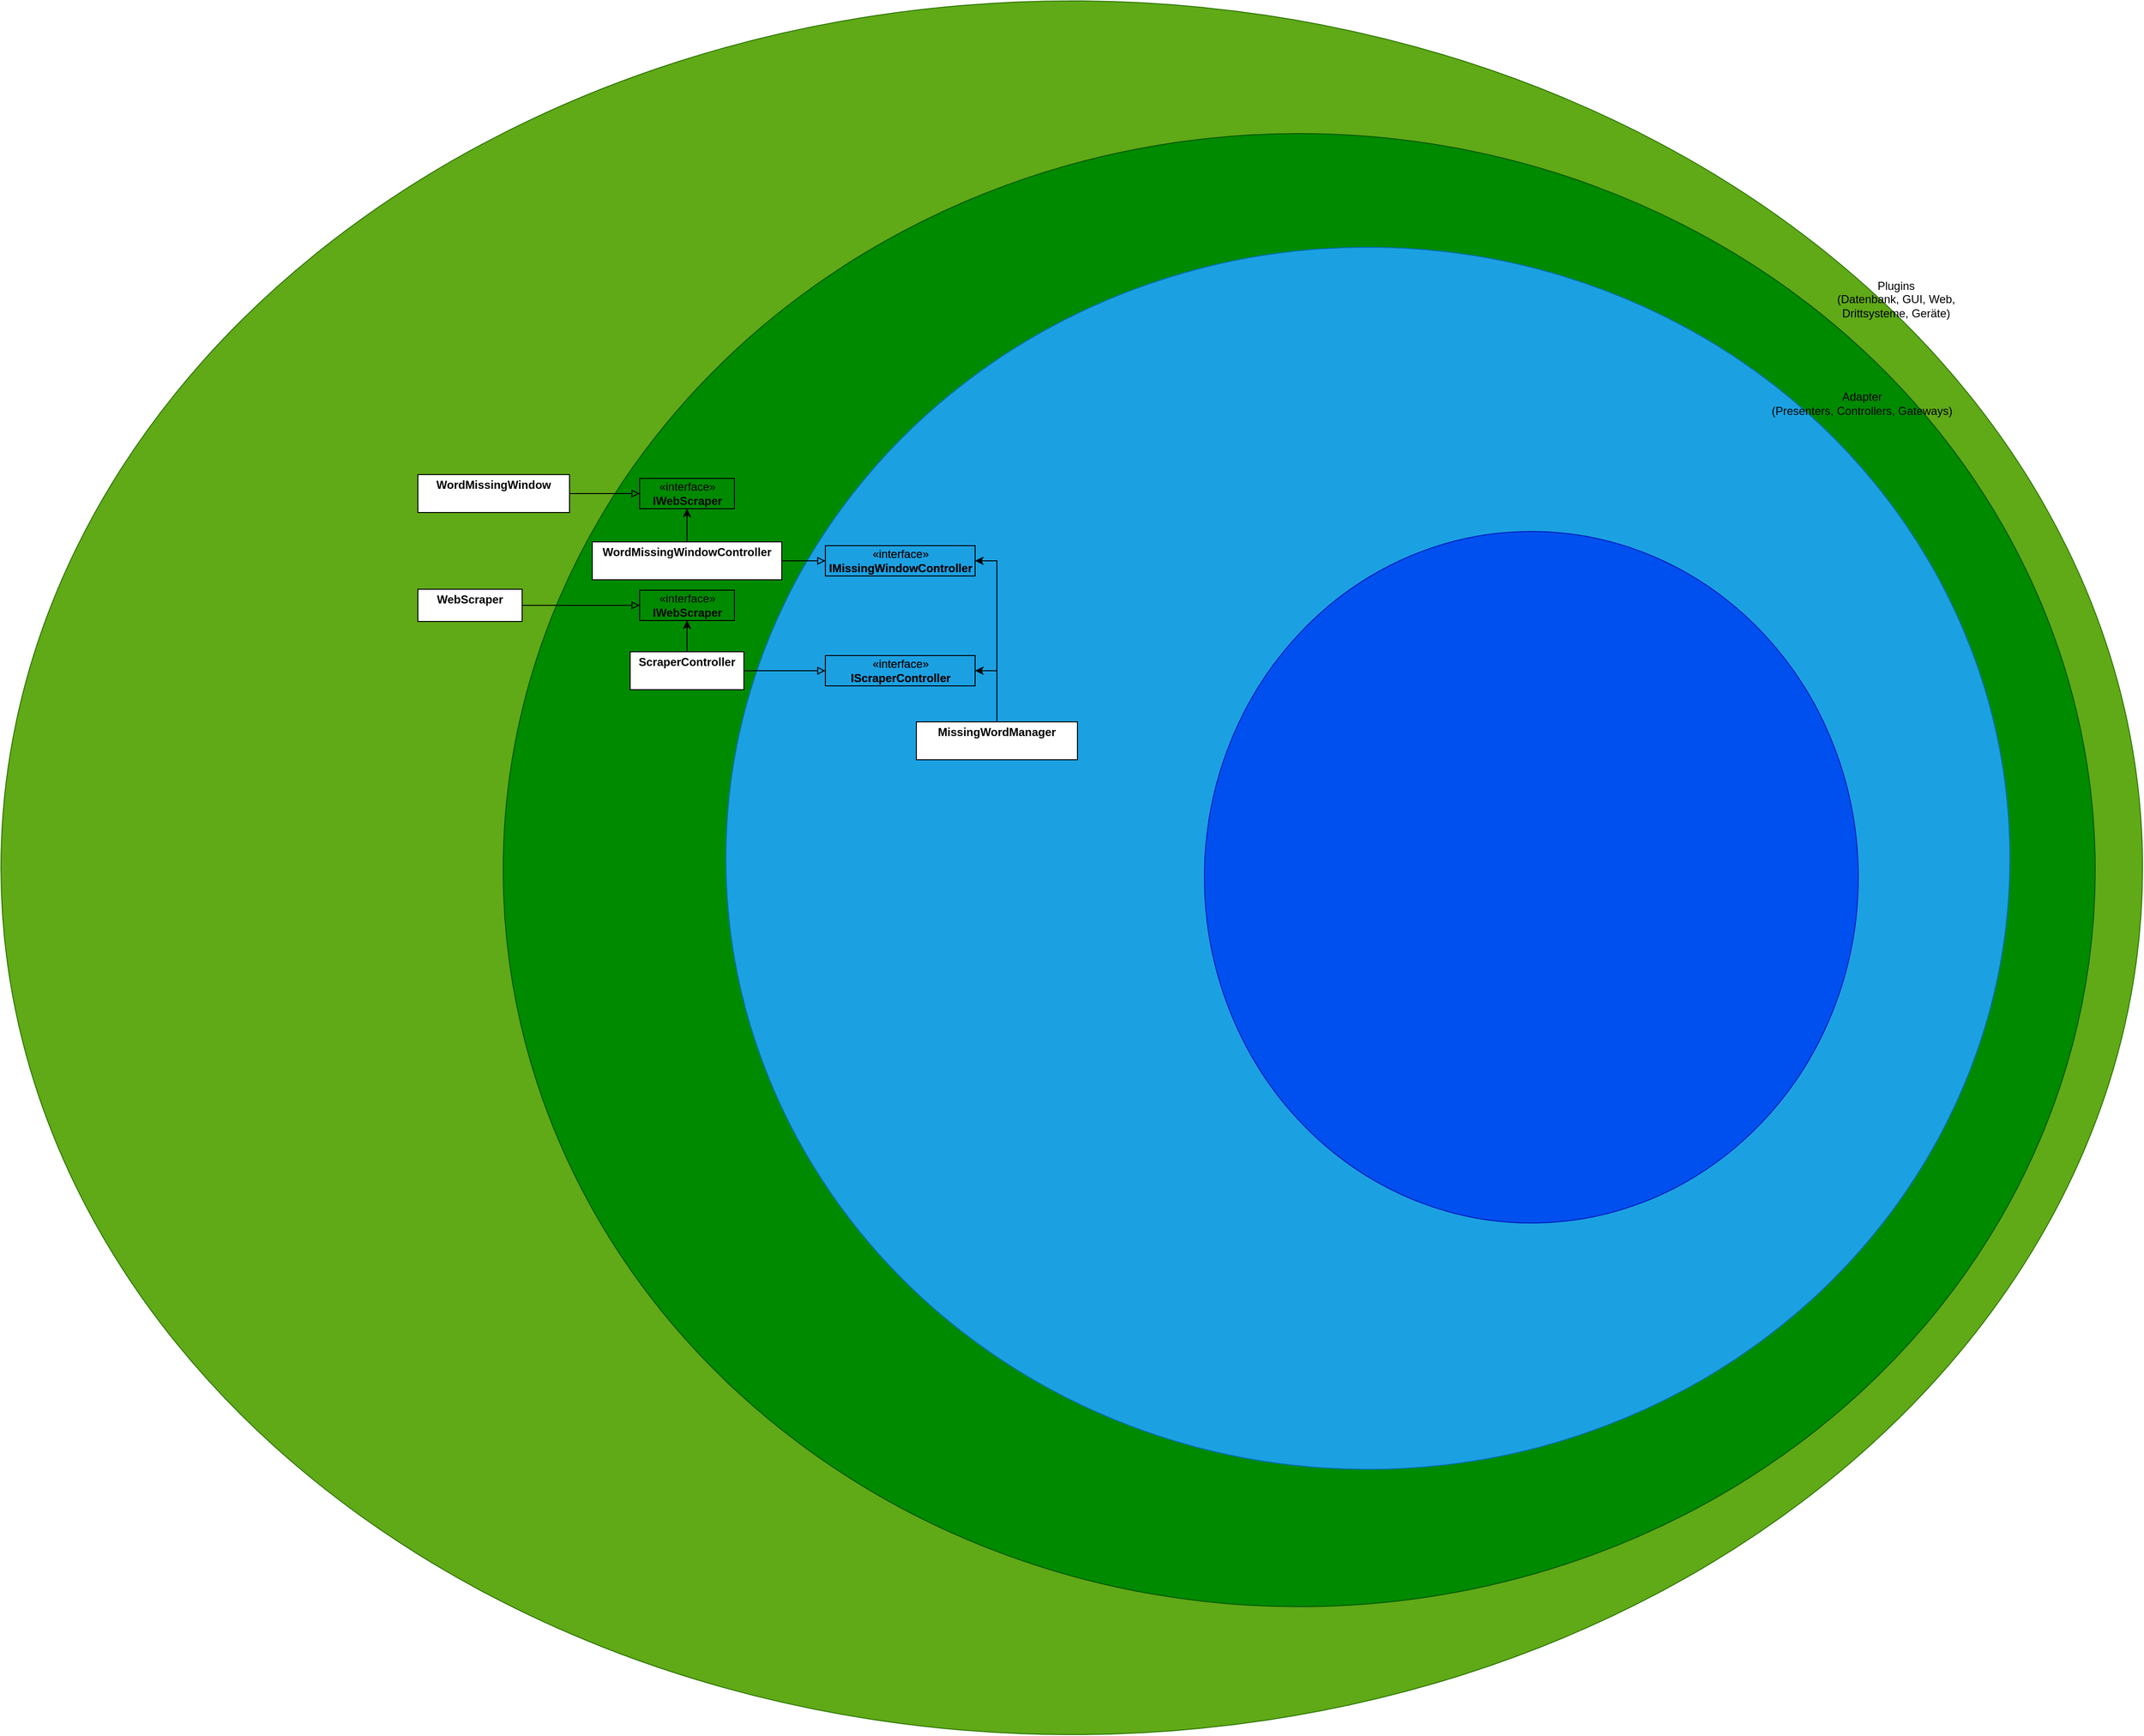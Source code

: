 <mxfile version="14.5.1" type="device"><diagram id="13Ci8cnXTDBYmVddRclu" name="Seite-1"><mxGraphModel dx="351" dy="676" grid="1" gridSize="10" guides="1" tooltips="1" connect="1" arrows="1" fold="1" page="1" pageScale="1" pageWidth="827" pageHeight="1169" math="0" shadow="0"><root><mxCell id="0"/><mxCell id="1" parent="0"/><mxCell id="1ZH-UxGlyihbAkUnr0aM-4" value="" style="ellipse;whiteSpace=wrap;html=1;fillColor=#60a917;strokeColor=#2D7600;fontColor=#ffffff;" parent="1" vertex="1"><mxGeometry x="850" y="70" width="2260" height="1830" as="geometry"/></mxCell><mxCell id="1ZH-UxGlyihbAkUnr0aM-3" value="" style="ellipse;whiteSpace=wrap;html=1;fillColor=#008a00;strokeColor=#005700;fontColor=#ffffff;" parent="1" vertex="1"><mxGeometry x="1380" y="210" width="1680" height="1555" as="geometry"/></mxCell><mxCell id="1ZH-UxGlyihbAkUnr0aM-2" value="" style="ellipse;whiteSpace=wrap;html=1;fillColor=#1ba1e2;strokeColor=#006EAF;fontColor=#ffffff;" parent="1" vertex="1"><mxGeometry x="1615" y="330" width="1355" height="1290" as="geometry"/></mxCell><mxCell id="1ZH-UxGlyihbAkUnr0aM-1" value="" style="ellipse;whiteSpace=wrap;html=1;fillColor=#0050ef;strokeColor=#001DBC;fontColor=#ffffff;" parent="1" vertex="1"><mxGeometry x="2120" y="630" width="690" height="730" as="geometry"/></mxCell><mxCell id="1ZH-UxGlyihbAkUnr0aM-5" value="Plugins&lt;br&gt;(Datenbank, GUI, Web, &lt;br&gt;Drittsysteme, Geräte)" style="text;html=1;strokeColor=none;fillColor=none;align=center;verticalAlign=middle;whiteSpace=wrap;rounded=0;" parent="1" vertex="1"><mxGeometry x="2730" y="360" width="240" height="50" as="geometry"/></mxCell><mxCell id="1ZH-UxGlyihbAkUnr0aM-7" value="Adapter&lt;br&gt;(Presenters, Controllers, Gateways)" style="text;html=1;strokeColor=none;fillColor=none;align=center;verticalAlign=middle;whiteSpace=wrap;rounded=0;" parent="1" vertex="1"><mxGeometry x="2703.75" y="480" width="220" height="30" as="geometry"/></mxCell><mxCell id="3dYp7cVQOsl_MkxfDMaX-3" style="edgeStyle=orthogonalEdgeStyle;rounded=0;orthogonalLoop=1;jettySize=auto;html=1;entryX=0;entryY=0.5;entryDx=0;entryDy=0;endArrow=block;endFill=0;" parent="1" source="3dYp7cVQOsl_MkxfDMaX-1" target="3dYp7cVQOsl_MkxfDMaX-2" edge="1"><mxGeometry relative="1" as="geometry"/></mxCell><mxCell id="3dYp7cVQOsl_MkxfDMaX-1" value="&lt;p style=&quot;margin: 0px ; margin-top: 4px ; text-align: center&quot;&gt;&lt;b&gt;WebScraper&lt;/b&gt;&lt;/p&gt;&lt;p style=&quot;margin: 0px ; margin-left: 4px&quot;&gt;&lt;br&gt;&lt;/p&gt;" style="verticalAlign=top;align=left;overflow=fill;fontSize=12;fontFamily=Helvetica;html=1;labelBackgroundColor=none;collapsible=0;" parent="1" vertex="1"><mxGeometry x="1290" y="691" width="110" height="34" as="geometry"><mxRectangle x="610" y="215" width="130" height="80" as="alternateBounds"/></mxGeometry></mxCell><mxCell id="3dYp7cVQOsl_MkxfDMaX-2" value="«interface»&lt;br&gt;&lt;b&gt;IWebScraper&lt;/b&gt;" style="html=1;labelBackgroundColor=none;fillColor=none;" parent="1" vertex="1"><mxGeometry x="1524" y="692" width="100" height="32" as="geometry"/></mxCell><mxCell id="3dYp7cVQOsl_MkxfDMaX-16" style="edgeStyle=orthogonalEdgeStyle;rounded=0;orthogonalLoop=1;jettySize=auto;html=1;entryX=0;entryY=0.5;entryDx=0;entryDy=0;endArrow=block;endFill=0;exitX=1;exitY=0.5;exitDx=0;exitDy=0;" parent="1" source="owf4Az_z8jIv3rcDswDx-1" target="3dYp7cVQOsl_MkxfDMaX-15" edge="1"><mxGeometry relative="1" as="geometry"/></mxCell><mxCell id="3dYp7cVQOsl_MkxfDMaX-17" style="edgeStyle=orthogonalEdgeStyle;rounded=0;orthogonalLoop=1;jettySize=auto;html=1;entryX=1;entryY=0.5;entryDx=0;entryDy=0;endArrow=classic;endFill=1;" parent="1" source="3dYp7cVQOsl_MkxfDMaX-6" target="3dYp7cVQOsl_MkxfDMaX-15" edge="1"><mxGeometry relative="1" as="geometry"/></mxCell><mxCell id="3dYp7cVQOsl_MkxfDMaX-18" style="edgeStyle=orthogonalEdgeStyle;rounded=0;orthogonalLoop=1;jettySize=auto;html=1;entryX=1;entryY=0.5;entryDx=0;entryDy=0;endArrow=classic;endFill=1;" parent="1" source="3dYp7cVQOsl_MkxfDMaX-6" target="3dYp7cVQOsl_MkxfDMaX-13" edge="1"><mxGeometry relative="1" as="geometry"/></mxCell><mxCell id="3dYp7cVQOsl_MkxfDMaX-6" value="&lt;p style=&quot;margin: 0px ; margin-top: 4px ; text-align: center&quot;&gt;&lt;b&gt;MissingWordManager&lt;/b&gt;&lt;/p&gt;&lt;p style=&quot;margin: 0px ; margin-left: 4px&quot;&gt;&lt;br&gt;&lt;/p&gt;&lt;p style=&quot;margin: 0px ; margin-left: 4px&quot;&gt;&lt;br&gt;&lt;/p&gt;" style="verticalAlign=top;align=left;overflow=fill;fontSize=12;fontFamily=Helvetica;html=1;labelBackgroundColor=none;collapsible=0;" parent="1" vertex="1"><mxGeometry x="1816" y="831" width="170" height="40" as="geometry"><mxRectangle x="610" y="215" width="130" height="80" as="alternateBounds"/></mxGeometry></mxCell><mxCell id="3dYp7cVQOsl_MkxfDMaX-12" style="edgeStyle=orthogonalEdgeStyle;rounded=0;orthogonalLoop=1;jettySize=auto;html=1;entryX=0.5;entryY=1;entryDx=0;entryDy=0;endArrow=classic;endFill=1;" parent="1" source="3dYp7cVQOsl_MkxfDMaX-8" target="3dYp7cVQOsl_MkxfDMaX-10" edge="1"><mxGeometry relative="1" as="geometry"/></mxCell><mxCell id="3dYp7cVQOsl_MkxfDMaX-14" style="edgeStyle=orthogonalEdgeStyle;rounded=0;orthogonalLoop=1;jettySize=auto;html=1;entryX=0;entryY=0.5;entryDx=0;entryDy=0;endArrow=block;endFill=0;" parent="1" source="3dYp7cVQOsl_MkxfDMaX-8" target="3dYp7cVQOsl_MkxfDMaX-13" edge="1"><mxGeometry relative="1" as="geometry"/></mxCell><mxCell id="3dYp7cVQOsl_MkxfDMaX-8" value="&lt;p style=&quot;margin: 0px ; margin-top: 4px ; text-align: center&quot;&gt;&lt;b&gt;WordMissingWindowController&lt;/b&gt;&lt;/p&gt;&lt;p style=&quot;margin: 0px ; margin-left: 4px&quot;&gt;&lt;br&gt;&lt;/p&gt;&lt;p style=&quot;margin: 0px ; margin-left: 4px&quot;&gt;&lt;br&gt;&lt;/p&gt;" style="verticalAlign=top;align=left;overflow=fill;fontSize=12;fontFamily=Helvetica;html=1;labelBackgroundColor=none;collapsible=0;" parent="1" vertex="1"><mxGeometry x="1474" y="641" width="200" height="40" as="geometry"><mxRectangle x="610" y="215" width="130" height="80" as="alternateBounds"/></mxGeometry></mxCell><mxCell id="3dYp7cVQOsl_MkxfDMaX-9" value="&lt;p style=&quot;margin: 0px ; margin-top: 4px ; text-align: center&quot;&gt;&lt;b&gt;WordMissingWindow&lt;/b&gt;&lt;/p&gt;&lt;p style=&quot;margin: 0px ; margin-left: 4px&quot;&gt;&lt;br&gt;&lt;/p&gt;" style="verticalAlign=top;align=left;overflow=fill;fontSize=12;fontFamily=Helvetica;html=1;labelBackgroundColor=none;collapsible=0;" parent="1" vertex="1"><mxGeometry x="1290" y="570" width="160" height="40" as="geometry"><mxRectangle x="610" y="215" width="130" height="80" as="alternateBounds"/></mxGeometry></mxCell><mxCell id="3dYp7cVQOsl_MkxfDMaX-10" value="«interface»&lt;br&gt;&lt;b&gt;IWebScraper&lt;/b&gt;" style="html=1;labelBackgroundColor=none;fillColor=none;" parent="1" vertex="1"><mxGeometry x="1524" y="574" width="100" height="32" as="geometry"/></mxCell><mxCell id="3dYp7cVQOsl_MkxfDMaX-11" style="edgeStyle=orthogonalEdgeStyle;rounded=0;orthogonalLoop=1;jettySize=auto;html=1;entryX=0;entryY=0.5;entryDx=0;entryDy=0;endArrow=block;endFill=0;exitX=1;exitY=0.5;exitDx=0;exitDy=0;" parent="1" source="3dYp7cVQOsl_MkxfDMaX-9" target="3dYp7cVQOsl_MkxfDMaX-10" edge="1"><mxGeometry relative="1" as="geometry"><mxPoint x="1515" y="447" as="sourcePoint"/><mxPoint x="1715" y="469" as="targetPoint"/></mxGeometry></mxCell><mxCell id="3dYp7cVQOsl_MkxfDMaX-13" value="«interface»&lt;br&gt;&lt;b&gt;IMissingWindowController&lt;/b&gt;" style="html=1;labelBackgroundColor=none;fillColor=none;" parent="1" vertex="1"><mxGeometry x="1720" y="645" width="158" height="32" as="geometry"/></mxCell><mxCell id="3dYp7cVQOsl_MkxfDMaX-15" value="«interface»&lt;br&gt;&lt;b&gt;IScraperController&lt;/b&gt;" style="html=1;labelBackgroundColor=none;fillColor=none;" parent="1" vertex="1"><mxGeometry x="1720" y="761" width="158" height="32" as="geometry"/></mxCell><mxCell id="owf4Az_z8jIv3rcDswDx-3" style="edgeStyle=orthogonalEdgeStyle;rounded=0;orthogonalLoop=1;jettySize=auto;html=1;entryX=0.5;entryY=1;entryDx=0;entryDy=0;" edge="1" parent="1" source="owf4Az_z8jIv3rcDswDx-1" target="3dYp7cVQOsl_MkxfDMaX-2"><mxGeometry relative="1" as="geometry"/></mxCell><mxCell id="owf4Az_z8jIv3rcDswDx-1" value="&lt;p style=&quot;margin: 0px ; margin-top: 4px ; text-align: center&quot;&gt;&lt;b&gt;ScraperController&lt;/b&gt;&lt;/p&gt;&lt;p style=&quot;margin: 0px ; margin-left: 4px&quot;&gt;&lt;br&gt;&lt;/p&gt;&lt;p style=&quot;margin: 0px ; margin-left: 4px&quot;&gt;&lt;br&gt;&lt;/p&gt;" style="verticalAlign=top;align=left;overflow=fill;fontSize=12;fontFamily=Helvetica;html=1;labelBackgroundColor=none;collapsible=0;" vertex="1" parent="1"><mxGeometry x="1514" y="757" width="120" height="40" as="geometry"><mxRectangle x="610" y="215" width="130" height="80" as="alternateBounds"/></mxGeometry></mxCell><mxCell id="owf4Az_z8jIv3rcDswDx-4" value="«interface»&lt;br&gt;&lt;b&gt;IMissingWindowController&lt;/b&gt;" style="html=1;labelBackgroundColor=none;fillColor=none;" vertex="1" parent="1"><mxGeometry x="1720" y="645" width="158" height="32" as="geometry"/></mxCell><mxCell id="owf4Az_z8jIv3rcDswDx-5" value="&lt;p style=&quot;margin: 0px ; margin-top: 4px ; text-align: center&quot;&gt;&lt;b&gt;MissingWordManager&lt;/b&gt;&lt;/p&gt;&lt;p style=&quot;margin: 0px ; margin-left: 4px&quot;&gt;&lt;br&gt;&lt;/p&gt;&lt;p style=&quot;margin: 0px ; margin-left: 4px&quot;&gt;&lt;br&gt;&lt;/p&gt;" style="verticalAlign=top;align=left;overflow=fill;fontSize=12;fontFamily=Helvetica;html=1;labelBackgroundColor=none;collapsible=0;" vertex="1" parent="1"><mxGeometry x="1816" y="831" width="170" height="40" as="geometry"><mxRectangle x="610" y="215" width="130" height="80" as="alternateBounds"/></mxGeometry></mxCell><mxCell id="owf4Az_z8jIv3rcDswDx-6" value="«interface»&lt;br&gt;&lt;b&gt;IScraperController&lt;/b&gt;" style="html=1;labelBackgroundColor=none;fillColor=none;" vertex="1" parent="1"><mxGeometry x="1720" y="761" width="158" height="32" as="geometry"/></mxCell><mxCell id="owf4Az_z8jIv3rcDswDx-7" value="&lt;p style=&quot;margin: 0px ; margin-top: 4px ; text-align: center&quot;&gt;&lt;b&gt;ScraperController&lt;/b&gt;&lt;/p&gt;&lt;p style=&quot;margin: 0px ; margin-left: 4px&quot;&gt;&lt;br&gt;&lt;/p&gt;&lt;p style=&quot;margin: 0px ; margin-left: 4px&quot;&gt;&lt;br&gt;&lt;/p&gt;" style="verticalAlign=top;align=left;overflow=fill;fontSize=12;fontFamily=Helvetica;html=1;labelBackgroundColor=none;collapsible=0;" vertex="1" parent="1"><mxGeometry x="1514" y="757" width="120" height="40" as="geometry"><mxRectangle x="610" y="215" width="130" height="80" as="alternateBounds"/></mxGeometry></mxCell></root></mxGraphModel></diagram></mxfile>